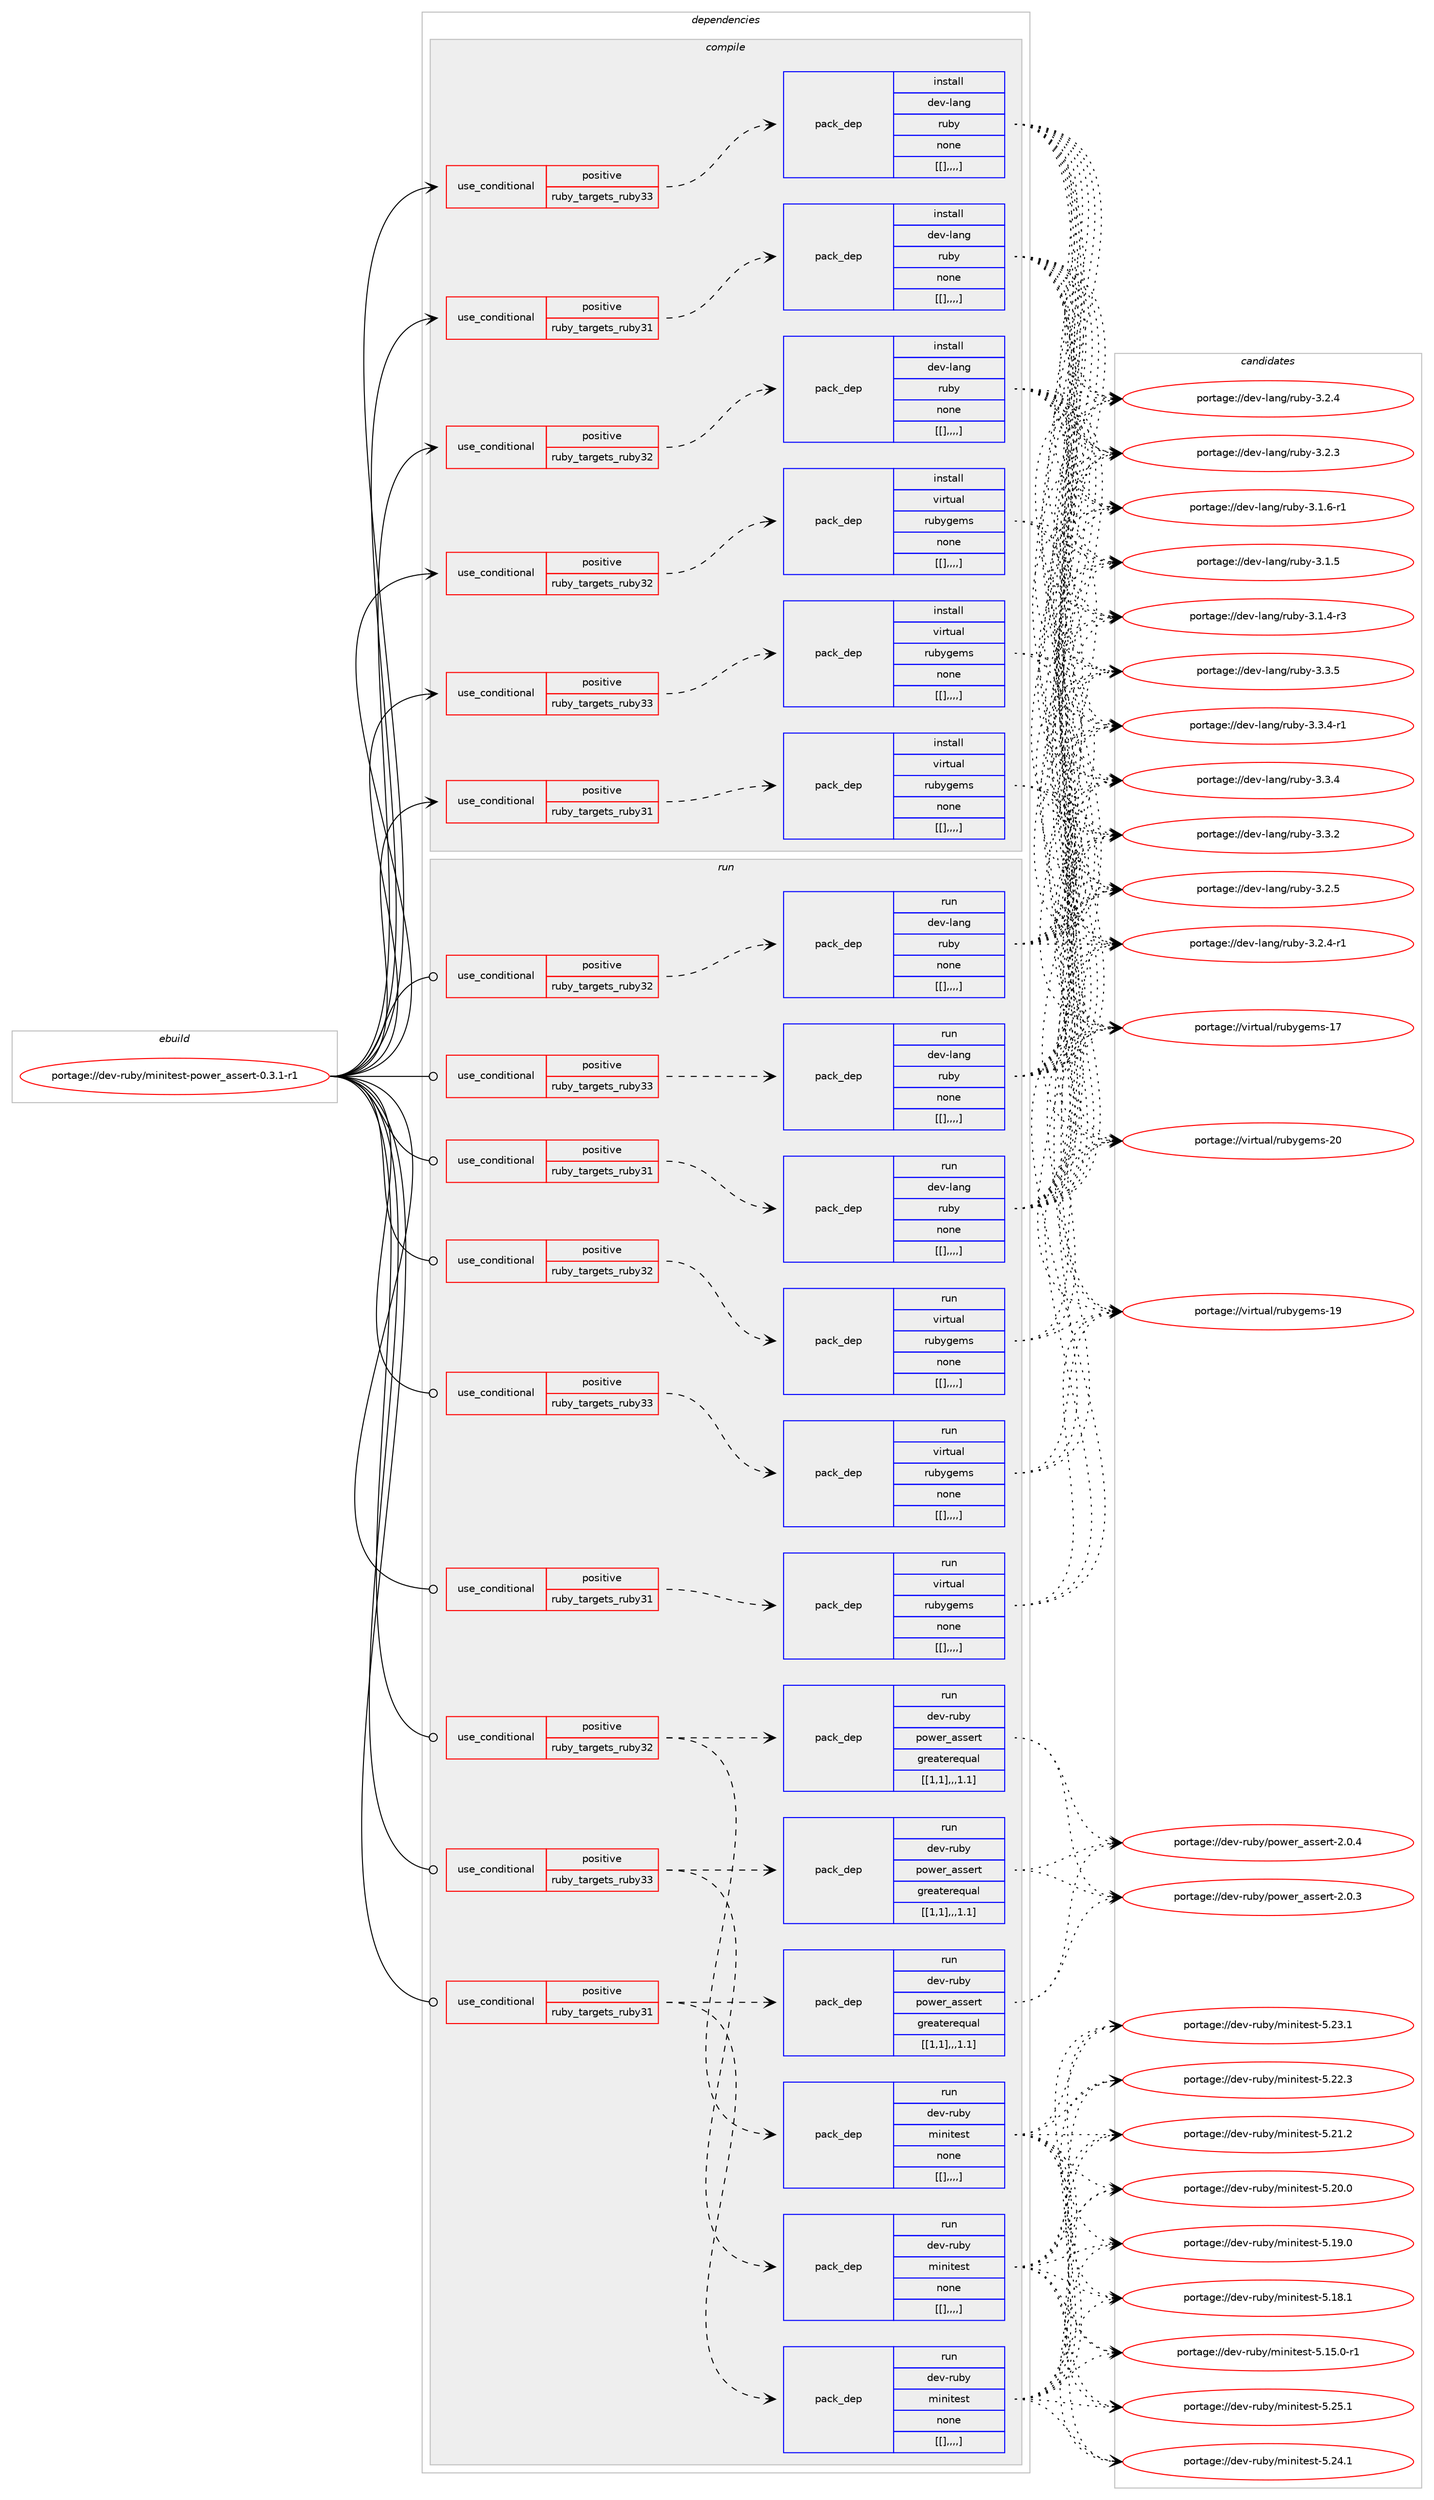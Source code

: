 digraph prolog {

# *************
# Graph options
# *************

newrank=true;
concentrate=true;
compound=true;
graph [rankdir=LR,fontname=Helvetica,fontsize=10,ranksep=1.5];#, ranksep=2.5, nodesep=0.2];
edge  [arrowhead=vee];
node  [fontname=Helvetica,fontsize=10];

# **********
# The ebuild
# **********

subgraph cluster_leftcol {
color=gray;
label=<<i>ebuild</i>>;
id [label="portage://dev-ruby/minitest-power_assert-0.3.1-r1", color=red, width=4, href="../dev-ruby/minitest-power_assert-0.3.1-r1.svg"];
}

# ****************
# The dependencies
# ****************

subgraph cluster_midcol {
color=gray;
label=<<i>dependencies</i>>;
subgraph cluster_compile {
fillcolor="#eeeeee";
style=filled;
label=<<i>compile</i>>;
subgraph cond55003 {
dependency201168 [label=<<TABLE BORDER="0" CELLBORDER="1" CELLSPACING="0" CELLPADDING="4"><TR><TD ROWSPAN="3" CELLPADDING="10">use_conditional</TD></TR><TR><TD>positive</TD></TR><TR><TD>ruby_targets_ruby31</TD></TR></TABLE>>, shape=none, color=red];
subgraph pack144739 {
dependency201193 [label=<<TABLE BORDER="0" CELLBORDER="1" CELLSPACING="0" CELLPADDING="4" WIDTH="220"><TR><TD ROWSPAN="6" CELLPADDING="30">pack_dep</TD></TR><TR><TD WIDTH="110">install</TD></TR><TR><TD>dev-lang</TD></TR><TR><TD>ruby</TD></TR><TR><TD>none</TD></TR><TR><TD>[[],,,,]</TD></TR></TABLE>>, shape=none, color=blue];
}
dependency201168:e -> dependency201193:w [weight=20,style="dashed",arrowhead="vee"];
}
id:e -> dependency201168:w [weight=20,style="solid",arrowhead="vee"];
subgraph cond55031 {
dependency201218 [label=<<TABLE BORDER="0" CELLBORDER="1" CELLSPACING="0" CELLPADDING="4"><TR><TD ROWSPAN="3" CELLPADDING="10">use_conditional</TD></TR><TR><TD>positive</TD></TR><TR><TD>ruby_targets_ruby31</TD></TR></TABLE>>, shape=none, color=red];
subgraph pack144767 {
dependency201221 [label=<<TABLE BORDER="0" CELLBORDER="1" CELLSPACING="0" CELLPADDING="4" WIDTH="220"><TR><TD ROWSPAN="6" CELLPADDING="30">pack_dep</TD></TR><TR><TD WIDTH="110">install</TD></TR><TR><TD>virtual</TD></TR><TR><TD>rubygems</TD></TR><TR><TD>none</TD></TR><TR><TD>[[],,,,]</TD></TR></TABLE>>, shape=none, color=blue];
}
dependency201218:e -> dependency201221:w [weight=20,style="dashed",arrowhead="vee"];
}
id:e -> dependency201218:w [weight=20,style="solid",arrowhead="vee"];
subgraph cond55033 {
dependency201248 [label=<<TABLE BORDER="0" CELLBORDER="1" CELLSPACING="0" CELLPADDING="4"><TR><TD ROWSPAN="3" CELLPADDING="10">use_conditional</TD></TR><TR><TD>positive</TD></TR><TR><TD>ruby_targets_ruby32</TD></TR></TABLE>>, shape=none, color=red];
subgraph pack144836 {
dependency201368 [label=<<TABLE BORDER="0" CELLBORDER="1" CELLSPACING="0" CELLPADDING="4" WIDTH="220"><TR><TD ROWSPAN="6" CELLPADDING="30">pack_dep</TD></TR><TR><TD WIDTH="110">install</TD></TR><TR><TD>dev-lang</TD></TR><TR><TD>ruby</TD></TR><TR><TD>none</TD></TR><TR><TD>[[],,,,]</TD></TR></TABLE>>, shape=none, color=blue];
}
dependency201248:e -> dependency201368:w [weight=20,style="dashed",arrowhead="vee"];
}
id:e -> dependency201248:w [weight=20,style="solid",arrowhead="vee"];
subgraph cond55095 {
dependency201420 [label=<<TABLE BORDER="0" CELLBORDER="1" CELLSPACING="0" CELLPADDING="4"><TR><TD ROWSPAN="3" CELLPADDING="10">use_conditional</TD></TR><TR><TD>positive</TD></TR><TR><TD>ruby_targets_ruby32</TD></TR></TABLE>>, shape=none, color=red];
subgraph pack144883 {
dependency201458 [label=<<TABLE BORDER="0" CELLBORDER="1" CELLSPACING="0" CELLPADDING="4" WIDTH="220"><TR><TD ROWSPAN="6" CELLPADDING="30">pack_dep</TD></TR><TR><TD WIDTH="110">install</TD></TR><TR><TD>virtual</TD></TR><TR><TD>rubygems</TD></TR><TR><TD>none</TD></TR><TR><TD>[[],,,,]</TD></TR></TABLE>>, shape=none, color=blue];
}
dependency201420:e -> dependency201458:w [weight=20,style="dashed",arrowhead="vee"];
}
id:e -> dependency201420:w [weight=20,style="solid",arrowhead="vee"];
subgraph cond55141 {
dependency201463 [label=<<TABLE BORDER="0" CELLBORDER="1" CELLSPACING="0" CELLPADDING="4"><TR><TD ROWSPAN="3" CELLPADDING="10">use_conditional</TD></TR><TR><TD>positive</TD></TR><TR><TD>ruby_targets_ruby33</TD></TR></TABLE>>, shape=none, color=red];
subgraph pack144900 {
dependency201505 [label=<<TABLE BORDER="0" CELLBORDER="1" CELLSPACING="0" CELLPADDING="4" WIDTH="220"><TR><TD ROWSPAN="6" CELLPADDING="30">pack_dep</TD></TR><TR><TD WIDTH="110">install</TD></TR><TR><TD>dev-lang</TD></TR><TR><TD>ruby</TD></TR><TR><TD>none</TD></TR><TR><TD>[[],,,,]</TD></TR></TABLE>>, shape=none, color=blue];
}
dependency201463:e -> dependency201505:w [weight=20,style="dashed",arrowhead="vee"];
}
id:e -> dependency201463:w [weight=20,style="solid",arrowhead="vee"];
subgraph cond55158 {
dependency201541 [label=<<TABLE BORDER="0" CELLBORDER="1" CELLSPACING="0" CELLPADDING="4"><TR><TD ROWSPAN="3" CELLPADDING="10">use_conditional</TD></TR><TR><TD>positive</TD></TR><TR><TD>ruby_targets_ruby33</TD></TR></TABLE>>, shape=none, color=red];
subgraph pack144945 {
dependency201561 [label=<<TABLE BORDER="0" CELLBORDER="1" CELLSPACING="0" CELLPADDING="4" WIDTH="220"><TR><TD ROWSPAN="6" CELLPADDING="30">pack_dep</TD></TR><TR><TD WIDTH="110">install</TD></TR><TR><TD>virtual</TD></TR><TR><TD>rubygems</TD></TR><TR><TD>none</TD></TR><TR><TD>[[],,,,]</TD></TR></TABLE>>, shape=none, color=blue];
}
dependency201541:e -> dependency201561:w [weight=20,style="dashed",arrowhead="vee"];
}
id:e -> dependency201541:w [weight=20,style="solid",arrowhead="vee"];
}
subgraph cluster_compileandrun {
fillcolor="#eeeeee";
style=filled;
label=<<i>compile and run</i>>;
}
subgraph cluster_run {
fillcolor="#eeeeee";
style=filled;
label=<<i>run</i>>;
subgraph cond55184 {
dependency201567 [label=<<TABLE BORDER="0" CELLBORDER="1" CELLSPACING="0" CELLPADDING="4"><TR><TD ROWSPAN="3" CELLPADDING="10">use_conditional</TD></TR><TR><TD>positive</TD></TR><TR><TD>ruby_targets_ruby31</TD></TR></TABLE>>, shape=none, color=red];
subgraph pack144958 {
dependency201627 [label=<<TABLE BORDER="0" CELLBORDER="1" CELLSPACING="0" CELLPADDING="4" WIDTH="220"><TR><TD ROWSPAN="6" CELLPADDING="30">pack_dep</TD></TR><TR><TD WIDTH="110">run</TD></TR><TR><TD>dev-lang</TD></TR><TR><TD>ruby</TD></TR><TR><TD>none</TD></TR><TR><TD>[[],,,,]</TD></TR></TABLE>>, shape=none, color=blue];
}
dependency201567:e -> dependency201627:w [weight=20,style="dashed",arrowhead="vee"];
}
id:e -> dependency201567:w [weight=20,style="solid",arrowhead="odot"];
subgraph cond55211 {
dependency201661 [label=<<TABLE BORDER="0" CELLBORDER="1" CELLSPACING="0" CELLPADDING="4"><TR><TD ROWSPAN="3" CELLPADDING="10">use_conditional</TD></TR><TR><TD>positive</TD></TR><TR><TD>ruby_targets_ruby31</TD></TR></TABLE>>, shape=none, color=red];
subgraph pack145012 {
dependency201693 [label=<<TABLE BORDER="0" CELLBORDER="1" CELLSPACING="0" CELLPADDING="4" WIDTH="220"><TR><TD ROWSPAN="6" CELLPADDING="30">pack_dep</TD></TR><TR><TD WIDTH="110">run</TD></TR><TR><TD>dev-ruby</TD></TR><TR><TD>minitest</TD></TR><TR><TD>none</TD></TR><TR><TD>[[],,,,]</TD></TR></TABLE>>, shape=none, color=blue];
}
dependency201661:e -> dependency201693:w [weight=20,style="dashed",arrowhead="vee"];
subgraph pack145019 {
dependency201711 [label=<<TABLE BORDER="0" CELLBORDER="1" CELLSPACING="0" CELLPADDING="4" WIDTH="220"><TR><TD ROWSPAN="6" CELLPADDING="30">pack_dep</TD></TR><TR><TD WIDTH="110">run</TD></TR><TR><TD>dev-ruby</TD></TR><TR><TD>power_assert</TD></TR><TR><TD>greaterequal</TD></TR><TR><TD>[[1,1],,,1.1]</TD></TR></TABLE>>, shape=none, color=blue];
}
dependency201661:e -> dependency201711:w [weight=20,style="dashed",arrowhead="vee"];
}
id:e -> dependency201661:w [weight=20,style="solid",arrowhead="odot"];
subgraph cond55253 {
dependency201715 [label=<<TABLE BORDER="0" CELLBORDER="1" CELLSPACING="0" CELLPADDING="4"><TR><TD ROWSPAN="3" CELLPADDING="10">use_conditional</TD></TR><TR><TD>positive</TD></TR><TR><TD>ruby_targets_ruby31</TD></TR></TABLE>>, shape=none, color=red];
subgraph pack145032 {
dependency201755 [label=<<TABLE BORDER="0" CELLBORDER="1" CELLSPACING="0" CELLPADDING="4" WIDTH="220"><TR><TD ROWSPAN="6" CELLPADDING="30">pack_dep</TD></TR><TR><TD WIDTH="110">run</TD></TR><TR><TD>virtual</TD></TR><TR><TD>rubygems</TD></TR><TR><TD>none</TD></TR><TR><TD>[[],,,,]</TD></TR></TABLE>>, shape=none, color=blue];
}
dependency201715:e -> dependency201755:w [weight=20,style="dashed",arrowhead="vee"];
}
id:e -> dependency201715:w [weight=20,style="solid",arrowhead="odot"];
subgraph cond55275 {
dependency201793 [label=<<TABLE BORDER="0" CELLBORDER="1" CELLSPACING="0" CELLPADDING="4"><TR><TD ROWSPAN="3" CELLPADDING="10">use_conditional</TD></TR><TR><TD>positive</TD></TR><TR><TD>ruby_targets_ruby32</TD></TR></TABLE>>, shape=none, color=red];
subgraph pack145086 {
dependency201836 [label=<<TABLE BORDER="0" CELLBORDER="1" CELLSPACING="0" CELLPADDING="4" WIDTH="220"><TR><TD ROWSPAN="6" CELLPADDING="30">pack_dep</TD></TR><TR><TD WIDTH="110">run</TD></TR><TR><TD>dev-lang</TD></TR><TR><TD>ruby</TD></TR><TR><TD>none</TD></TR><TR><TD>[[],,,,]</TD></TR></TABLE>>, shape=none, color=blue];
}
dependency201793:e -> dependency201836:w [weight=20,style="dashed",arrowhead="vee"];
}
id:e -> dependency201793:w [weight=20,style="solid",arrowhead="odot"];
subgraph cond55308 {
dependency201859 [label=<<TABLE BORDER="0" CELLBORDER="1" CELLSPACING="0" CELLPADDING="4"><TR><TD ROWSPAN="3" CELLPADDING="10">use_conditional</TD></TR><TR><TD>positive</TD></TR><TR><TD>ruby_targets_ruby32</TD></TR></TABLE>>, shape=none, color=red];
subgraph pack145117 {
dependency201883 [label=<<TABLE BORDER="0" CELLBORDER="1" CELLSPACING="0" CELLPADDING="4" WIDTH="220"><TR><TD ROWSPAN="6" CELLPADDING="30">pack_dep</TD></TR><TR><TD WIDTH="110">run</TD></TR><TR><TD>dev-ruby</TD></TR><TR><TD>minitest</TD></TR><TR><TD>none</TD></TR><TR><TD>[[],,,,]</TD></TR></TABLE>>, shape=none, color=blue];
}
dependency201859:e -> dependency201883:w [weight=20,style="dashed",arrowhead="vee"];
subgraph pack145131 {
dependency201890 [label=<<TABLE BORDER="0" CELLBORDER="1" CELLSPACING="0" CELLPADDING="4" WIDTH="220"><TR><TD ROWSPAN="6" CELLPADDING="30">pack_dep</TD></TR><TR><TD WIDTH="110">run</TD></TR><TR><TD>dev-ruby</TD></TR><TR><TD>power_assert</TD></TR><TR><TD>greaterequal</TD></TR><TR><TD>[[1,1],,,1.1]</TD></TR></TABLE>>, shape=none, color=blue];
}
dependency201859:e -> dependency201890:w [weight=20,style="dashed",arrowhead="vee"];
}
id:e -> dependency201859:w [weight=20,style="solid",arrowhead="odot"];
subgraph cond55353 {
dependency201939 [label=<<TABLE BORDER="0" CELLBORDER="1" CELLSPACING="0" CELLPADDING="4"><TR><TD ROWSPAN="3" CELLPADDING="10">use_conditional</TD></TR><TR><TD>positive</TD></TR><TR><TD>ruby_targets_ruby32</TD></TR></TABLE>>, shape=none, color=red];
subgraph pack145167 {
dependency201978 [label=<<TABLE BORDER="0" CELLBORDER="1" CELLSPACING="0" CELLPADDING="4" WIDTH="220"><TR><TD ROWSPAN="6" CELLPADDING="30">pack_dep</TD></TR><TR><TD WIDTH="110">run</TD></TR><TR><TD>virtual</TD></TR><TR><TD>rubygems</TD></TR><TR><TD>none</TD></TR><TR><TD>[[],,,,]</TD></TR></TABLE>>, shape=none, color=blue];
}
dependency201939:e -> dependency201978:w [weight=20,style="dashed",arrowhead="vee"];
}
id:e -> dependency201939:w [weight=20,style="solid",arrowhead="odot"];
subgraph cond55391 {
dependency202082 [label=<<TABLE BORDER="0" CELLBORDER="1" CELLSPACING="0" CELLPADDING="4"><TR><TD ROWSPAN="3" CELLPADDING="10">use_conditional</TD></TR><TR><TD>positive</TD></TR><TR><TD>ruby_targets_ruby33</TD></TR></TABLE>>, shape=none, color=red];
subgraph pack145242 {
dependency202172 [label=<<TABLE BORDER="0" CELLBORDER="1" CELLSPACING="0" CELLPADDING="4" WIDTH="220"><TR><TD ROWSPAN="6" CELLPADDING="30">pack_dep</TD></TR><TR><TD WIDTH="110">run</TD></TR><TR><TD>dev-lang</TD></TR><TR><TD>ruby</TD></TR><TR><TD>none</TD></TR><TR><TD>[[],,,,]</TD></TR></TABLE>>, shape=none, color=blue];
}
dependency202082:e -> dependency202172:w [weight=20,style="dashed",arrowhead="vee"];
}
id:e -> dependency202082:w [weight=20,style="solid",arrowhead="odot"];
subgraph cond55462 {
dependency202198 [label=<<TABLE BORDER="0" CELLBORDER="1" CELLSPACING="0" CELLPADDING="4"><TR><TD ROWSPAN="3" CELLPADDING="10">use_conditional</TD></TR><TR><TD>positive</TD></TR><TR><TD>ruby_targets_ruby33</TD></TR></TABLE>>, shape=none, color=red];
subgraph pack145302 {
dependency202201 [label=<<TABLE BORDER="0" CELLBORDER="1" CELLSPACING="0" CELLPADDING="4" WIDTH="220"><TR><TD ROWSPAN="6" CELLPADDING="30">pack_dep</TD></TR><TR><TD WIDTH="110">run</TD></TR><TR><TD>dev-ruby</TD></TR><TR><TD>minitest</TD></TR><TR><TD>none</TD></TR><TR><TD>[[],,,,]</TD></TR></TABLE>>, shape=none, color=blue];
}
dependency202198:e -> dependency202201:w [weight=20,style="dashed",arrowhead="vee"];
subgraph pack145307 {
dependency202209 [label=<<TABLE BORDER="0" CELLBORDER="1" CELLSPACING="0" CELLPADDING="4" WIDTH="220"><TR><TD ROWSPAN="6" CELLPADDING="30">pack_dep</TD></TR><TR><TD WIDTH="110">run</TD></TR><TR><TD>dev-ruby</TD></TR><TR><TD>power_assert</TD></TR><TR><TD>greaterequal</TD></TR><TR><TD>[[1,1],,,1.1]</TD></TR></TABLE>>, shape=none, color=blue];
}
dependency202198:e -> dependency202209:w [weight=20,style="dashed",arrowhead="vee"];
}
id:e -> dependency202198:w [weight=20,style="solid",arrowhead="odot"];
subgraph cond55513 {
dependency202325 [label=<<TABLE BORDER="0" CELLBORDER="1" CELLSPACING="0" CELLPADDING="4"><TR><TD ROWSPAN="3" CELLPADDING="10">use_conditional</TD></TR><TR><TD>positive</TD></TR><TR><TD>ruby_targets_ruby33</TD></TR></TABLE>>, shape=none, color=red];
subgraph pack145371 {
dependency202376 [label=<<TABLE BORDER="0" CELLBORDER="1" CELLSPACING="0" CELLPADDING="4" WIDTH="220"><TR><TD ROWSPAN="6" CELLPADDING="30">pack_dep</TD></TR><TR><TD WIDTH="110">run</TD></TR><TR><TD>virtual</TD></TR><TR><TD>rubygems</TD></TR><TR><TD>none</TD></TR><TR><TD>[[],,,,]</TD></TR></TABLE>>, shape=none, color=blue];
}
dependency202325:e -> dependency202376:w [weight=20,style="dashed",arrowhead="vee"];
}
id:e -> dependency202325:w [weight=20,style="solid",arrowhead="odot"];
}
}

# **************
# The candidates
# **************

subgraph cluster_choices {
rank=same;
color=gray;
label=<<i>candidates</i>>;

subgraph choice144857 {
color=black;
nodesep=1;
choice10010111845108971101034711411798121455146514653 [label="portage://dev-lang/ruby-3.3.5", color=red, width=4,href="../dev-lang/ruby-3.3.5.svg"];
choice100101118451089711010347114117981214551465146524511449 [label="portage://dev-lang/ruby-3.3.4-r1", color=red, width=4,href="../dev-lang/ruby-3.3.4-r1.svg"];
choice10010111845108971101034711411798121455146514652 [label="portage://dev-lang/ruby-3.3.4", color=red, width=4,href="../dev-lang/ruby-3.3.4.svg"];
choice10010111845108971101034711411798121455146514650 [label="portage://dev-lang/ruby-3.3.2", color=red, width=4,href="../dev-lang/ruby-3.3.2.svg"];
choice10010111845108971101034711411798121455146504653 [label="portage://dev-lang/ruby-3.2.5", color=red, width=4,href="../dev-lang/ruby-3.2.5.svg"];
choice100101118451089711010347114117981214551465046524511449 [label="portage://dev-lang/ruby-3.2.4-r1", color=red, width=4,href="../dev-lang/ruby-3.2.4-r1.svg"];
choice10010111845108971101034711411798121455146504652 [label="portage://dev-lang/ruby-3.2.4", color=red, width=4,href="../dev-lang/ruby-3.2.4.svg"];
choice10010111845108971101034711411798121455146504651 [label="portage://dev-lang/ruby-3.2.3", color=red, width=4,href="../dev-lang/ruby-3.2.3.svg"];
choice100101118451089711010347114117981214551464946544511449 [label="portage://dev-lang/ruby-3.1.6-r1", color=red, width=4,href="../dev-lang/ruby-3.1.6-r1.svg"];
choice10010111845108971101034711411798121455146494653 [label="portage://dev-lang/ruby-3.1.5", color=red, width=4,href="../dev-lang/ruby-3.1.5.svg"];
choice100101118451089711010347114117981214551464946524511451 [label="portage://dev-lang/ruby-3.1.4-r3", color=red, width=4,href="../dev-lang/ruby-3.1.4-r3.svg"];
dependency201193:e -> choice10010111845108971101034711411798121455146514653:w [style=dotted,weight="100"];
dependency201193:e -> choice100101118451089711010347114117981214551465146524511449:w [style=dotted,weight="100"];
dependency201193:e -> choice10010111845108971101034711411798121455146514652:w [style=dotted,weight="100"];
dependency201193:e -> choice10010111845108971101034711411798121455146514650:w [style=dotted,weight="100"];
dependency201193:e -> choice10010111845108971101034711411798121455146504653:w [style=dotted,weight="100"];
dependency201193:e -> choice100101118451089711010347114117981214551465046524511449:w [style=dotted,weight="100"];
dependency201193:e -> choice10010111845108971101034711411798121455146504652:w [style=dotted,weight="100"];
dependency201193:e -> choice10010111845108971101034711411798121455146504651:w [style=dotted,weight="100"];
dependency201193:e -> choice100101118451089711010347114117981214551464946544511449:w [style=dotted,weight="100"];
dependency201193:e -> choice10010111845108971101034711411798121455146494653:w [style=dotted,weight="100"];
dependency201193:e -> choice100101118451089711010347114117981214551464946524511451:w [style=dotted,weight="100"];
}
subgraph choice144872 {
color=black;
nodesep=1;
choice118105114116117971084711411798121103101109115455048 [label="portage://virtual/rubygems-20", color=red, width=4,href="../virtual/rubygems-20.svg"];
choice118105114116117971084711411798121103101109115454957 [label="portage://virtual/rubygems-19", color=red, width=4,href="../virtual/rubygems-19.svg"];
choice118105114116117971084711411798121103101109115454955 [label="portage://virtual/rubygems-17", color=red, width=4,href="../virtual/rubygems-17.svg"];
dependency201221:e -> choice118105114116117971084711411798121103101109115455048:w [style=dotted,weight="100"];
dependency201221:e -> choice118105114116117971084711411798121103101109115454957:w [style=dotted,weight="100"];
dependency201221:e -> choice118105114116117971084711411798121103101109115454955:w [style=dotted,weight="100"];
}
subgraph choice144873 {
color=black;
nodesep=1;
choice10010111845108971101034711411798121455146514653 [label="portage://dev-lang/ruby-3.3.5", color=red, width=4,href="../dev-lang/ruby-3.3.5.svg"];
choice100101118451089711010347114117981214551465146524511449 [label="portage://dev-lang/ruby-3.3.4-r1", color=red, width=4,href="../dev-lang/ruby-3.3.4-r1.svg"];
choice10010111845108971101034711411798121455146514652 [label="portage://dev-lang/ruby-3.3.4", color=red, width=4,href="../dev-lang/ruby-3.3.4.svg"];
choice10010111845108971101034711411798121455146514650 [label="portage://dev-lang/ruby-3.3.2", color=red, width=4,href="../dev-lang/ruby-3.3.2.svg"];
choice10010111845108971101034711411798121455146504653 [label="portage://dev-lang/ruby-3.2.5", color=red, width=4,href="../dev-lang/ruby-3.2.5.svg"];
choice100101118451089711010347114117981214551465046524511449 [label="portage://dev-lang/ruby-3.2.4-r1", color=red, width=4,href="../dev-lang/ruby-3.2.4-r1.svg"];
choice10010111845108971101034711411798121455146504652 [label="portage://dev-lang/ruby-3.2.4", color=red, width=4,href="../dev-lang/ruby-3.2.4.svg"];
choice10010111845108971101034711411798121455146504651 [label="portage://dev-lang/ruby-3.2.3", color=red, width=4,href="../dev-lang/ruby-3.2.3.svg"];
choice100101118451089711010347114117981214551464946544511449 [label="portage://dev-lang/ruby-3.1.6-r1", color=red, width=4,href="../dev-lang/ruby-3.1.6-r1.svg"];
choice10010111845108971101034711411798121455146494653 [label="portage://dev-lang/ruby-3.1.5", color=red, width=4,href="../dev-lang/ruby-3.1.5.svg"];
choice100101118451089711010347114117981214551464946524511451 [label="portage://dev-lang/ruby-3.1.4-r3", color=red, width=4,href="../dev-lang/ruby-3.1.4-r3.svg"];
dependency201368:e -> choice10010111845108971101034711411798121455146514653:w [style=dotted,weight="100"];
dependency201368:e -> choice100101118451089711010347114117981214551465146524511449:w [style=dotted,weight="100"];
dependency201368:e -> choice10010111845108971101034711411798121455146514652:w [style=dotted,weight="100"];
dependency201368:e -> choice10010111845108971101034711411798121455146514650:w [style=dotted,weight="100"];
dependency201368:e -> choice10010111845108971101034711411798121455146504653:w [style=dotted,weight="100"];
dependency201368:e -> choice100101118451089711010347114117981214551465046524511449:w [style=dotted,weight="100"];
dependency201368:e -> choice10010111845108971101034711411798121455146504652:w [style=dotted,weight="100"];
dependency201368:e -> choice10010111845108971101034711411798121455146504651:w [style=dotted,weight="100"];
dependency201368:e -> choice100101118451089711010347114117981214551464946544511449:w [style=dotted,weight="100"];
dependency201368:e -> choice10010111845108971101034711411798121455146494653:w [style=dotted,weight="100"];
dependency201368:e -> choice100101118451089711010347114117981214551464946524511451:w [style=dotted,weight="100"];
}
subgraph choice144877 {
color=black;
nodesep=1;
choice118105114116117971084711411798121103101109115455048 [label="portage://virtual/rubygems-20", color=red, width=4,href="../virtual/rubygems-20.svg"];
choice118105114116117971084711411798121103101109115454957 [label="portage://virtual/rubygems-19", color=red, width=4,href="../virtual/rubygems-19.svg"];
choice118105114116117971084711411798121103101109115454955 [label="portage://virtual/rubygems-17", color=red, width=4,href="../virtual/rubygems-17.svg"];
dependency201458:e -> choice118105114116117971084711411798121103101109115455048:w [style=dotted,weight="100"];
dependency201458:e -> choice118105114116117971084711411798121103101109115454957:w [style=dotted,weight="100"];
dependency201458:e -> choice118105114116117971084711411798121103101109115454955:w [style=dotted,weight="100"];
}
subgraph choice144879 {
color=black;
nodesep=1;
choice10010111845108971101034711411798121455146514653 [label="portage://dev-lang/ruby-3.3.5", color=red, width=4,href="../dev-lang/ruby-3.3.5.svg"];
choice100101118451089711010347114117981214551465146524511449 [label="portage://dev-lang/ruby-3.3.4-r1", color=red, width=4,href="../dev-lang/ruby-3.3.4-r1.svg"];
choice10010111845108971101034711411798121455146514652 [label="portage://dev-lang/ruby-3.3.4", color=red, width=4,href="../dev-lang/ruby-3.3.4.svg"];
choice10010111845108971101034711411798121455146514650 [label="portage://dev-lang/ruby-3.3.2", color=red, width=4,href="../dev-lang/ruby-3.3.2.svg"];
choice10010111845108971101034711411798121455146504653 [label="portage://dev-lang/ruby-3.2.5", color=red, width=4,href="../dev-lang/ruby-3.2.5.svg"];
choice100101118451089711010347114117981214551465046524511449 [label="portage://dev-lang/ruby-3.2.4-r1", color=red, width=4,href="../dev-lang/ruby-3.2.4-r1.svg"];
choice10010111845108971101034711411798121455146504652 [label="portage://dev-lang/ruby-3.2.4", color=red, width=4,href="../dev-lang/ruby-3.2.4.svg"];
choice10010111845108971101034711411798121455146504651 [label="portage://dev-lang/ruby-3.2.3", color=red, width=4,href="../dev-lang/ruby-3.2.3.svg"];
choice100101118451089711010347114117981214551464946544511449 [label="portage://dev-lang/ruby-3.1.6-r1", color=red, width=4,href="../dev-lang/ruby-3.1.6-r1.svg"];
choice10010111845108971101034711411798121455146494653 [label="portage://dev-lang/ruby-3.1.5", color=red, width=4,href="../dev-lang/ruby-3.1.5.svg"];
choice100101118451089711010347114117981214551464946524511451 [label="portage://dev-lang/ruby-3.1.4-r3", color=red, width=4,href="../dev-lang/ruby-3.1.4-r3.svg"];
dependency201505:e -> choice10010111845108971101034711411798121455146514653:w [style=dotted,weight="100"];
dependency201505:e -> choice100101118451089711010347114117981214551465146524511449:w [style=dotted,weight="100"];
dependency201505:e -> choice10010111845108971101034711411798121455146514652:w [style=dotted,weight="100"];
dependency201505:e -> choice10010111845108971101034711411798121455146514650:w [style=dotted,weight="100"];
dependency201505:e -> choice10010111845108971101034711411798121455146504653:w [style=dotted,weight="100"];
dependency201505:e -> choice100101118451089711010347114117981214551465046524511449:w [style=dotted,weight="100"];
dependency201505:e -> choice10010111845108971101034711411798121455146504652:w [style=dotted,weight="100"];
dependency201505:e -> choice10010111845108971101034711411798121455146504651:w [style=dotted,weight="100"];
dependency201505:e -> choice100101118451089711010347114117981214551464946544511449:w [style=dotted,weight="100"];
dependency201505:e -> choice10010111845108971101034711411798121455146494653:w [style=dotted,weight="100"];
dependency201505:e -> choice100101118451089711010347114117981214551464946524511451:w [style=dotted,weight="100"];
}
subgraph choice144887 {
color=black;
nodesep=1;
choice118105114116117971084711411798121103101109115455048 [label="portage://virtual/rubygems-20", color=red, width=4,href="../virtual/rubygems-20.svg"];
choice118105114116117971084711411798121103101109115454957 [label="portage://virtual/rubygems-19", color=red, width=4,href="../virtual/rubygems-19.svg"];
choice118105114116117971084711411798121103101109115454955 [label="portage://virtual/rubygems-17", color=red, width=4,href="../virtual/rubygems-17.svg"];
dependency201561:e -> choice118105114116117971084711411798121103101109115455048:w [style=dotted,weight="100"];
dependency201561:e -> choice118105114116117971084711411798121103101109115454957:w [style=dotted,weight="100"];
dependency201561:e -> choice118105114116117971084711411798121103101109115454955:w [style=dotted,weight="100"];
}
subgraph choice144888 {
color=black;
nodesep=1;
choice10010111845108971101034711411798121455146514653 [label="portage://dev-lang/ruby-3.3.5", color=red, width=4,href="../dev-lang/ruby-3.3.5.svg"];
choice100101118451089711010347114117981214551465146524511449 [label="portage://dev-lang/ruby-3.3.4-r1", color=red, width=4,href="../dev-lang/ruby-3.3.4-r1.svg"];
choice10010111845108971101034711411798121455146514652 [label="portage://dev-lang/ruby-3.3.4", color=red, width=4,href="../dev-lang/ruby-3.3.4.svg"];
choice10010111845108971101034711411798121455146514650 [label="portage://dev-lang/ruby-3.3.2", color=red, width=4,href="../dev-lang/ruby-3.3.2.svg"];
choice10010111845108971101034711411798121455146504653 [label="portage://dev-lang/ruby-3.2.5", color=red, width=4,href="../dev-lang/ruby-3.2.5.svg"];
choice100101118451089711010347114117981214551465046524511449 [label="portage://dev-lang/ruby-3.2.4-r1", color=red, width=4,href="../dev-lang/ruby-3.2.4-r1.svg"];
choice10010111845108971101034711411798121455146504652 [label="portage://dev-lang/ruby-3.2.4", color=red, width=4,href="../dev-lang/ruby-3.2.4.svg"];
choice10010111845108971101034711411798121455146504651 [label="portage://dev-lang/ruby-3.2.3", color=red, width=4,href="../dev-lang/ruby-3.2.3.svg"];
choice100101118451089711010347114117981214551464946544511449 [label="portage://dev-lang/ruby-3.1.6-r1", color=red, width=4,href="../dev-lang/ruby-3.1.6-r1.svg"];
choice10010111845108971101034711411798121455146494653 [label="portage://dev-lang/ruby-3.1.5", color=red, width=4,href="../dev-lang/ruby-3.1.5.svg"];
choice100101118451089711010347114117981214551464946524511451 [label="portage://dev-lang/ruby-3.1.4-r3", color=red, width=4,href="../dev-lang/ruby-3.1.4-r3.svg"];
dependency201627:e -> choice10010111845108971101034711411798121455146514653:w [style=dotted,weight="100"];
dependency201627:e -> choice100101118451089711010347114117981214551465146524511449:w [style=dotted,weight="100"];
dependency201627:e -> choice10010111845108971101034711411798121455146514652:w [style=dotted,weight="100"];
dependency201627:e -> choice10010111845108971101034711411798121455146514650:w [style=dotted,weight="100"];
dependency201627:e -> choice10010111845108971101034711411798121455146504653:w [style=dotted,weight="100"];
dependency201627:e -> choice100101118451089711010347114117981214551465046524511449:w [style=dotted,weight="100"];
dependency201627:e -> choice10010111845108971101034711411798121455146504652:w [style=dotted,weight="100"];
dependency201627:e -> choice10010111845108971101034711411798121455146504651:w [style=dotted,weight="100"];
dependency201627:e -> choice100101118451089711010347114117981214551464946544511449:w [style=dotted,weight="100"];
dependency201627:e -> choice10010111845108971101034711411798121455146494653:w [style=dotted,weight="100"];
dependency201627:e -> choice100101118451089711010347114117981214551464946524511451:w [style=dotted,weight="100"];
}
subgraph choice144892 {
color=black;
nodesep=1;
choice10010111845114117981214710910511010511610111511645534650534649 [label="portage://dev-ruby/minitest-5.25.1", color=red, width=4,href="../dev-ruby/minitest-5.25.1.svg"];
choice10010111845114117981214710910511010511610111511645534650524649 [label="portage://dev-ruby/minitest-5.24.1", color=red, width=4,href="../dev-ruby/minitest-5.24.1.svg"];
choice10010111845114117981214710910511010511610111511645534650514649 [label="portage://dev-ruby/minitest-5.23.1", color=red, width=4,href="../dev-ruby/minitest-5.23.1.svg"];
choice10010111845114117981214710910511010511610111511645534650504651 [label="portage://dev-ruby/minitest-5.22.3", color=red, width=4,href="../dev-ruby/minitest-5.22.3.svg"];
choice10010111845114117981214710910511010511610111511645534650494650 [label="portage://dev-ruby/minitest-5.21.2", color=red, width=4,href="../dev-ruby/minitest-5.21.2.svg"];
choice10010111845114117981214710910511010511610111511645534650484648 [label="portage://dev-ruby/minitest-5.20.0", color=red, width=4,href="../dev-ruby/minitest-5.20.0.svg"];
choice10010111845114117981214710910511010511610111511645534649574648 [label="portage://dev-ruby/minitest-5.19.0", color=red, width=4,href="../dev-ruby/minitest-5.19.0.svg"];
choice10010111845114117981214710910511010511610111511645534649564649 [label="portage://dev-ruby/minitest-5.18.1", color=red, width=4,href="../dev-ruby/minitest-5.18.1.svg"];
choice100101118451141179812147109105110105116101115116455346495346484511449 [label="portage://dev-ruby/minitest-5.15.0-r1", color=red, width=4,href="../dev-ruby/minitest-5.15.0-r1.svg"];
dependency201693:e -> choice10010111845114117981214710910511010511610111511645534650534649:w [style=dotted,weight="100"];
dependency201693:e -> choice10010111845114117981214710910511010511610111511645534650524649:w [style=dotted,weight="100"];
dependency201693:e -> choice10010111845114117981214710910511010511610111511645534650514649:w [style=dotted,weight="100"];
dependency201693:e -> choice10010111845114117981214710910511010511610111511645534650504651:w [style=dotted,weight="100"];
dependency201693:e -> choice10010111845114117981214710910511010511610111511645534650494650:w [style=dotted,weight="100"];
dependency201693:e -> choice10010111845114117981214710910511010511610111511645534650484648:w [style=dotted,weight="100"];
dependency201693:e -> choice10010111845114117981214710910511010511610111511645534649574648:w [style=dotted,weight="100"];
dependency201693:e -> choice10010111845114117981214710910511010511610111511645534649564649:w [style=dotted,weight="100"];
dependency201693:e -> choice100101118451141179812147109105110105116101115116455346495346484511449:w [style=dotted,weight="100"];
}
subgraph choice144924 {
color=black;
nodesep=1;
choice1001011184511411798121471121111191011149597115115101114116455046484652 [label="portage://dev-ruby/power_assert-2.0.4", color=red, width=4,href="../dev-ruby/power_assert-2.0.4.svg"];
choice1001011184511411798121471121111191011149597115115101114116455046484651 [label="portage://dev-ruby/power_assert-2.0.3", color=red, width=4,href="../dev-ruby/power_assert-2.0.3.svg"];
dependency201711:e -> choice1001011184511411798121471121111191011149597115115101114116455046484652:w [style=dotted,weight="100"];
dependency201711:e -> choice1001011184511411798121471121111191011149597115115101114116455046484651:w [style=dotted,weight="100"];
}
subgraph choice144925 {
color=black;
nodesep=1;
choice118105114116117971084711411798121103101109115455048 [label="portage://virtual/rubygems-20", color=red, width=4,href="../virtual/rubygems-20.svg"];
choice118105114116117971084711411798121103101109115454957 [label="portage://virtual/rubygems-19", color=red, width=4,href="../virtual/rubygems-19.svg"];
choice118105114116117971084711411798121103101109115454955 [label="portage://virtual/rubygems-17", color=red, width=4,href="../virtual/rubygems-17.svg"];
dependency201755:e -> choice118105114116117971084711411798121103101109115455048:w [style=dotted,weight="100"];
dependency201755:e -> choice118105114116117971084711411798121103101109115454957:w [style=dotted,weight="100"];
dependency201755:e -> choice118105114116117971084711411798121103101109115454955:w [style=dotted,weight="100"];
}
subgraph choice144959 {
color=black;
nodesep=1;
choice10010111845108971101034711411798121455146514653 [label="portage://dev-lang/ruby-3.3.5", color=red, width=4,href="../dev-lang/ruby-3.3.5.svg"];
choice100101118451089711010347114117981214551465146524511449 [label="portage://dev-lang/ruby-3.3.4-r1", color=red, width=4,href="../dev-lang/ruby-3.3.4-r1.svg"];
choice10010111845108971101034711411798121455146514652 [label="portage://dev-lang/ruby-3.3.4", color=red, width=4,href="../dev-lang/ruby-3.3.4.svg"];
choice10010111845108971101034711411798121455146514650 [label="portage://dev-lang/ruby-3.3.2", color=red, width=4,href="../dev-lang/ruby-3.3.2.svg"];
choice10010111845108971101034711411798121455146504653 [label="portage://dev-lang/ruby-3.2.5", color=red, width=4,href="../dev-lang/ruby-3.2.5.svg"];
choice100101118451089711010347114117981214551465046524511449 [label="portage://dev-lang/ruby-3.2.4-r1", color=red, width=4,href="../dev-lang/ruby-3.2.4-r1.svg"];
choice10010111845108971101034711411798121455146504652 [label="portage://dev-lang/ruby-3.2.4", color=red, width=4,href="../dev-lang/ruby-3.2.4.svg"];
choice10010111845108971101034711411798121455146504651 [label="portage://dev-lang/ruby-3.2.3", color=red, width=4,href="../dev-lang/ruby-3.2.3.svg"];
choice100101118451089711010347114117981214551464946544511449 [label="portage://dev-lang/ruby-3.1.6-r1", color=red, width=4,href="../dev-lang/ruby-3.1.6-r1.svg"];
choice10010111845108971101034711411798121455146494653 [label="portage://dev-lang/ruby-3.1.5", color=red, width=4,href="../dev-lang/ruby-3.1.5.svg"];
choice100101118451089711010347114117981214551464946524511451 [label="portage://dev-lang/ruby-3.1.4-r3", color=red, width=4,href="../dev-lang/ruby-3.1.4-r3.svg"];
dependency201836:e -> choice10010111845108971101034711411798121455146514653:w [style=dotted,weight="100"];
dependency201836:e -> choice100101118451089711010347114117981214551465146524511449:w [style=dotted,weight="100"];
dependency201836:e -> choice10010111845108971101034711411798121455146514652:w [style=dotted,weight="100"];
dependency201836:e -> choice10010111845108971101034711411798121455146514650:w [style=dotted,weight="100"];
dependency201836:e -> choice10010111845108971101034711411798121455146504653:w [style=dotted,weight="100"];
dependency201836:e -> choice100101118451089711010347114117981214551465046524511449:w [style=dotted,weight="100"];
dependency201836:e -> choice10010111845108971101034711411798121455146504652:w [style=dotted,weight="100"];
dependency201836:e -> choice10010111845108971101034711411798121455146504651:w [style=dotted,weight="100"];
dependency201836:e -> choice100101118451089711010347114117981214551464946544511449:w [style=dotted,weight="100"];
dependency201836:e -> choice10010111845108971101034711411798121455146494653:w [style=dotted,weight="100"];
dependency201836:e -> choice100101118451089711010347114117981214551464946524511451:w [style=dotted,weight="100"];
}
subgraph choice144968 {
color=black;
nodesep=1;
choice10010111845114117981214710910511010511610111511645534650534649 [label="portage://dev-ruby/minitest-5.25.1", color=red, width=4,href="../dev-ruby/minitest-5.25.1.svg"];
choice10010111845114117981214710910511010511610111511645534650524649 [label="portage://dev-ruby/minitest-5.24.1", color=red, width=4,href="../dev-ruby/minitest-5.24.1.svg"];
choice10010111845114117981214710910511010511610111511645534650514649 [label="portage://dev-ruby/minitest-5.23.1", color=red, width=4,href="../dev-ruby/minitest-5.23.1.svg"];
choice10010111845114117981214710910511010511610111511645534650504651 [label="portage://dev-ruby/minitest-5.22.3", color=red, width=4,href="../dev-ruby/minitest-5.22.3.svg"];
choice10010111845114117981214710910511010511610111511645534650494650 [label="portage://dev-ruby/minitest-5.21.2", color=red, width=4,href="../dev-ruby/minitest-5.21.2.svg"];
choice10010111845114117981214710910511010511610111511645534650484648 [label="portage://dev-ruby/minitest-5.20.0", color=red, width=4,href="../dev-ruby/minitest-5.20.0.svg"];
choice10010111845114117981214710910511010511610111511645534649574648 [label="portage://dev-ruby/minitest-5.19.0", color=red, width=4,href="../dev-ruby/minitest-5.19.0.svg"];
choice10010111845114117981214710910511010511610111511645534649564649 [label="portage://dev-ruby/minitest-5.18.1", color=red, width=4,href="../dev-ruby/minitest-5.18.1.svg"];
choice100101118451141179812147109105110105116101115116455346495346484511449 [label="portage://dev-ruby/minitest-5.15.0-r1", color=red, width=4,href="../dev-ruby/minitest-5.15.0-r1.svg"];
dependency201883:e -> choice10010111845114117981214710910511010511610111511645534650534649:w [style=dotted,weight="100"];
dependency201883:e -> choice10010111845114117981214710910511010511610111511645534650524649:w [style=dotted,weight="100"];
dependency201883:e -> choice10010111845114117981214710910511010511610111511645534650514649:w [style=dotted,weight="100"];
dependency201883:e -> choice10010111845114117981214710910511010511610111511645534650504651:w [style=dotted,weight="100"];
dependency201883:e -> choice10010111845114117981214710910511010511610111511645534650494650:w [style=dotted,weight="100"];
dependency201883:e -> choice10010111845114117981214710910511010511610111511645534650484648:w [style=dotted,weight="100"];
dependency201883:e -> choice10010111845114117981214710910511010511610111511645534649574648:w [style=dotted,weight="100"];
dependency201883:e -> choice10010111845114117981214710910511010511610111511645534649564649:w [style=dotted,weight="100"];
dependency201883:e -> choice100101118451141179812147109105110105116101115116455346495346484511449:w [style=dotted,weight="100"];
}
subgraph choice144974 {
color=black;
nodesep=1;
choice1001011184511411798121471121111191011149597115115101114116455046484652 [label="portage://dev-ruby/power_assert-2.0.4", color=red, width=4,href="../dev-ruby/power_assert-2.0.4.svg"];
choice1001011184511411798121471121111191011149597115115101114116455046484651 [label="portage://dev-ruby/power_assert-2.0.3", color=red, width=4,href="../dev-ruby/power_assert-2.0.3.svg"];
dependency201890:e -> choice1001011184511411798121471121111191011149597115115101114116455046484652:w [style=dotted,weight="100"];
dependency201890:e -> choice1001011184511411798121471121111191011149597115115101114116455046484651:w [style=dotted,weight="100"];
}
subgraph choice144992 {
color=black;
nodesep=1;
choice118105114116117971084711411798121103101109115455048 [label="portage://virtual/rubygems-20", color=red, width=4,href="../virtual/rubygems-20.svg"];
choice118105114116117971084711411798121103101109115454957 [label="portage://virtual/rubygems-19", color=red, width=4,href="../virtual/rubygems-19.svg"];
choice118105114116117971084711411798121103101109115454955 [label="portage://virtual/rubygems-17", color=red, width=4,href="../virtual/rubygems-17.svg"];
dependency201978:e -> choice118105114116117971084711411798121103101109115455048:w [style=dotted,weight="100"];
dependency201978:e -> choice118105114116117971084711411798121103101109115454957:w [style=dotted,weight="100"];
dependency201978:e -> choice118105114116117971084711411798121103101109115454955:w [style=dotted,weight="100"];
}
subgraph choice145043 {
color=black;
nodesep=1;
choice10010111845108971101034711411798121455146514653 [label="portage://dev-lang/ruby-3.3.5", color=red, width=4,href="../dev-lang/ruby-3.3.5.svg"];
choice100101118451089711010347114117981214551465146524511449 [label="portage://dev-lang/ruby-3.3.4-r1", color=red, width=4,href="../dev-lang/ruby-3.3.4-r1.svg"];
choice10010111845108971101034711411798121455146514652 [label="portage://dev-lang/ruby-3.3.4", color=red, width=4,href="../dev-lang/ruby-3.3.4.svg"];
choice10010111845108971101034711411798121455146514650 [label="portage://dev-lang/ruby-3.3.2", color=red, width=4,href="../dev-lang/ruby-3.3.2.svg"];
choice10010111845108971101034711411798121455146504653 [label="portage://dev-lang/ruby-3.2.5", color=red, width=4,href="../dev-lang/ruby-3.2.5.svg"];
choice100101118451089711010347114117981214551465046524511449 [label="portage://dev-lang/ruby-3.2.4-r1", color=red, width=4,href="../dev-lang/ruby-3.2.4-r1.svg"];
choice10010111845108971101034711411798121455146504652 [label="portage://dev-lang/ruby-3.2.4", color=red, width=4,href="../dev-lang/ruby-3.2.4.svg"];
choice10010111845108971101034711411798121455146504651 [label="portage://dev-lang/ruby-3.2.3", color=red, width=4,href="../dev-lang/ruby-3.2.3.svg"];
choice100101118451089711010347114117981214551464946544511449 [label="portage://dev-lang/ruby-3.1.6-r1", color=red, width=4,href="../dev-lang/ruby-3.1.6-r1.svg"];
choice10010111845108971101034711411798121455146494653 [label="portage://dev-lang/ruby-3.1.5", color=red, width=4,href="../dev-lang/ruby-3.1.5.svg"];
choice100101118451089711010347114117981214551464946524511451 [label="portage://dev-lang/ruby-3.1.4-r3", color=red, width=4,href="../dev-lang/ruby-3.1.4-r3.svg"];
dependency202172:e -> choice10010111845108971101034711411798121455146514653:w [style=dotted,weight="100"];
dependency202172:e -> choice100101118451089711010347114117981214551465146524511449:w [style=dotted,weight="100"];
dependency202172:e -> choice10010111845108971101034711411798121455146514652:w [style=dotted,weight="100"];
dependency202172:e -> choice10010111845108971101034711411798121455146514650:w [style=dotted,weight="100"];
dependency202172:e -> choice10010111845108971101034711411798121455146504653:w [style=dotted,weight="100"];
dependency202172:e -> choice100101118451089711010347114117981214551465046524511449:w [style=dotted,weight="100"];
dependency202172:e -> choice10010111845108971101034711411798121455146504652:w [style=dotted,weight="100"];
dependency202172:e -> choice10010111845108971101034711411798121455146504651:w [style=dotted,weight="100"];
dependency202172:e -> choice100101118451089711010347114117981214551464946544511449:w [style=dotted,weight="100"];
dependency202172:e -> choice10010111845108971101034711411798121455146494653:w [style=dotted,weight="100"];
dependency202172:e -> choice100101118451089711010347114117981214551464946524511451:w [style=dotted,weight="100"];
}
subgraph choice145051 {
color=black;
nodesep=1;
choice10010111845114117981214710910511010511610111511645534650534649 [label="portage://dev-ruby/minitest-5.25.1", color=red, width=4,href="../dev-ruby/minitest-5.25.1.svg"];
choice10010111845114117981214710910511010511610111511645534650524649 [label="portage://dev-ruby/minitest-5.24.1", color=red, width=4,href="../dev-ruby/minitest-5.24.1.svg"];
choice10010111845114117981214710910511010511610111511645534650514649 [label="portage://dev-ruby/minitest-5.23.1", color=red, width=4,href="../dev-ruby/minitest-5.23.1.svg"];
choice10010111845114117981214710910511010511610111511645534650504651 [label="portage://dev-ruby/minitest-5.22.3", color=red, width=4,href="../dev-ruby/minitest-5.22.3.svg"];
choice10010111845114117981214710910511010511610111511645534650494650 [label="portage://dev-ruby/minitest-5.21.2", color=red, width=4,href="../dev-ruby/minitest-5.21.2.svg"];
choice10010111845114117981214710910511010511610111511645534650484648 [label="portage://dev-ruby/minitest-5.20.0", color=red, width=4,href="../dev-ruby/minitest-5.20.0.svg"];
choice10010111845114117981214710910511010511610111511645534649574648 [label="portage://dev-ruby/minitest-5.19.0", color=red, width=4,href="../dev-ruby/minitest-5.19.0.svg"];
choice10010111845114117981214710910511010511610111511645534649564649 [label="portage://dev-ruby/minitest-5.18.1", color=red, width=4,href="../dev-ruby/minitest-5.18.1.svg"];
choice100101118451141179812147109105110105116101115116455346495346484511449 [label="portage://dev-ruby/minitest-5.15.0-r1", color=red, width=4,href="../dev-ruby/minitest-5.15.0-r1.svg"];
dependency202201:e -> choice10010111845114117981214710910511010511610111511645534650534649:w [style=dotted,weight="100"];
dependency202201:e -> choice10010111845114117981214710910511010511610111511645534650524649:w [style=dotted,weight="100"];
dependency202201:e -> choice10010111845114117981214710910511010511610111511645534650514649:w [style=dotted,weight="100"];
dependency202201:e -> choice10010111845114117981214710910511010511610111511645534650504651:w [style=dotted,weight="100"];
dependency202201:e -> choice10010111845114117981214710910511010511610111511645534650494650:w [style=dotted,weight="100"];
dependency202201:e -> choice10010111845114117981214710910511010511610111511645534650484648:w [style=dotted,weight="100"];
dependency202201:e -> choice10010111845114117981214710910511010511610111511645534649574648:w [style=dotted,weight="100"];
dependency202201:e -> choice10010111845114117981214710910511010511610111511645534649564649:w [style=dotted,weight="100"];
dependency202201:e -> choice100101118451141179812147109105110105116101115116455346495346484511449:w [style=dotted,weight="100"];
}
subgraph choice145063 {
color=black;
nodesep=1;
choice1001011184511411798121471121111191011149597115115101114116455046484652 [label="portage://dev-ruby/power_assert-2.0.4", color=red, width=4,href="../dev-ruby/power_assert-2.0.4.svg"];
choice1001011184511411798121471121111191011149597115115101114116455046484651 [label="portage://dev-ruby/power_assert-2.0.3", color=red, width=4,href="../dev-ruby/power_assert-2.0.3.svg"];
dependency202209:e -> choice1001011184511411798121471121111191011149597115115101114116455046484652:w [style=dotted,weight="100"];
dependency202209:e -> choice1001011184511411798121471121111191011149597115115101114116455046484651:w [style=dotted,weight="100"];
}
subgraph choice145067 {
color=black;
nodesep=1;
choice118105114116117971084711411798121103101109115455048 [label="portage://virtual/rubygems-20", color=red, width=4,href="../virtual/rubygems-20.svg"];
choice118105114116117971084711411798121103101109115454957 [label="portage://virtual/rubygems-19", color=red, width=4,href="../virtual/rubygems-19.svg"];
choice118105114116117971084711411798121103101109115454955 [label="portage://virtual/rubygems-17", color=red, width=4,href="../virtual/rubygems-17.svg"];
dependency202376:e -> choice118105114116117971084711411798121103101109115455048:w [style=dotted,weight="100"];
dependency202376:e -> choice118105114116117971084711411798121103101109115454957:w [style=dotted,weight="100"];
dependency202376:e -> choice118105114116117971084711411798121103101109115454955:w [style=dotted,weight="100"];
}
}

}
